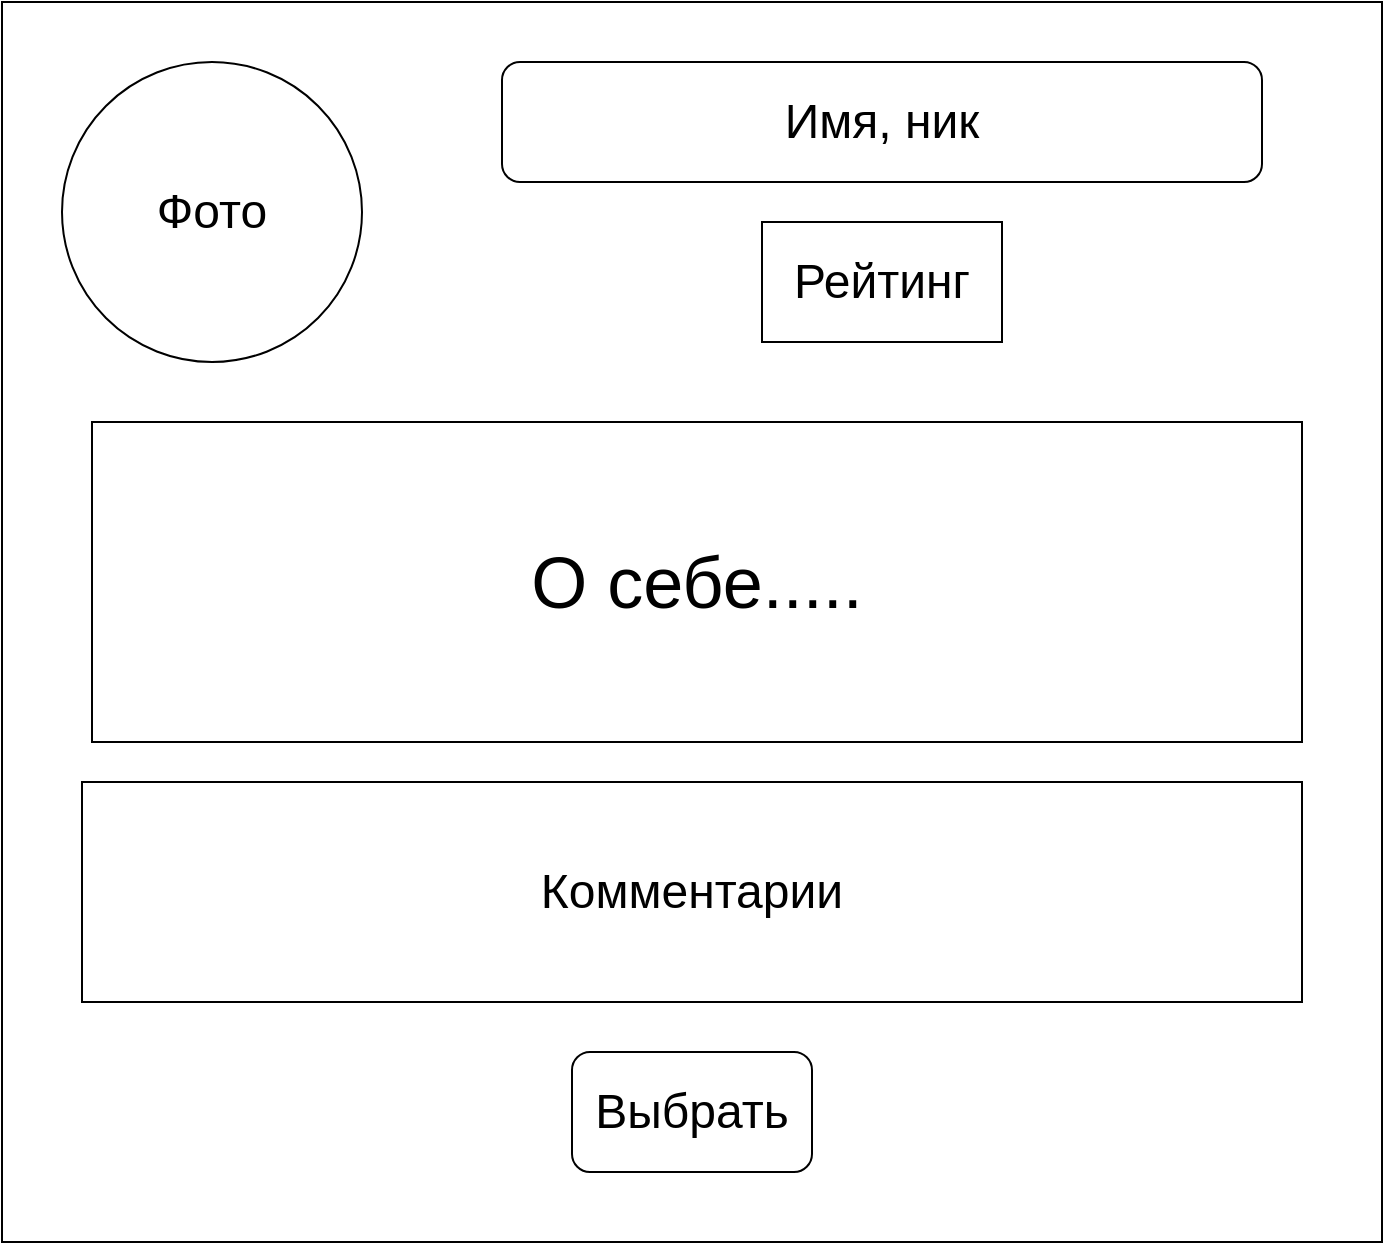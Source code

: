 <mxfile version="12.9.13" type="device"><diagram id="3f5_AKMUHSl0IT2rEvM6" name="Page-1"><mxGraphModel dx="1422" dy="789" grid="1" gridSize="10" guides="1" tooltips="1" connect="1" arrows="1" fold="1" page="1" pageScale="1" pageWidth="827" pageHeight="1169" math="0" shadow="0"><root><mxCell id="0"/><mxCell id="1" parent="0"/><mxCell id="kMmKIY0h6iWMr-wwKMxp-25" value="" style="rounded=0;whiteSpace=wrap;html=1;strokeColor=#000000;fillColor=#FFFFFF;" vertex="1" parent="1"><mxGeometry x="60" y="60" width="690" height="620" as="geometry"/></mxCell><mxCell id="kMmKIY0h6iWMr-wwKMxp-26" value="&lt;font style=&quot;font-size: 24px&quot;&gt;Фото&lt;/font&gt;" style="ellipse;whiteSpace=wrap;html=1;aspect=fixed;strokeColor=#000000;fillColor=#FFFFFF;" vertex="1" parent="1"><mxGeometry x="90" y="90" width="150" height="150" as="geometry"/></mxCell><mxCell id="kMmKIY0h6iWMr-wwKMxp-27" value="&lt;font style=&quot;font-size: 24px&quot;&gt;Имя, ник&lt;/font&gt;" style="rounded=1;whiteSpace=wrap;html=1;strokeColor=#000000;fillColor=#FFFFFF;" vertex="1" parent="1"><mxGeometry x="310" y="90" width="380" height="60" as="geometry"/></mxCell><mxCell id="kMmKIY0h6iWMr-wwKMxp-29" value="&lt;font style=&quot;font-size: 24px&quot;&gt;Рейтинг&lt;/font&gt;" style="rounded=0;whiteSpace=wrap;html=1;strokeColor=#000000;fillColor=#FFFFFF;" vertex="1" parent="1"><mxGeometry x="440" y="170" width="120" height="60" as="geometry"/></mxCell><mxCell id="kMmKIY0h6iWMr-wwKMxp-30" value="&lt;font style=&quot;font-size: 36px&quot;&gt;О себе.....&lt;/font&gt;" style="rounded=0;whiteSpace=wrap;html=1;strokeColor=#000000;fillColor=#FFFFFF;" vertex="1" parent="1"><mxGeometry x="105" y="270" width="605" height="160" as="geometry"/></mxCell><mxCell id="kMmKIY0h6iWMr-wwKMxp-31" value="&lt;font style=&quot;font-size: 24px&quot;&gt;Комментарии&lt;/font&gt;" style="rounded=0;whiteSpace=wrap;html=1;strokeColor=#000000;fillColor=#FFFFFF;" vertex="1" parent="1"><mxGeometry x="100" y="450" width="610" height="110" as="geometry"/></mxCell><mxCell id="kMmKIY0h6iWMr-wwKMxp-32" value="&lt;font style=&quot;font-size: 24px&quot;&gt;Выбрать&lt;/font&gt;" style="rounded=1;whiteSpace=wrap;html=1;strokeColor=#000000;fillColor=#FFFFFF;" vertex="1" parent="1"><mxGeometry x="345" y="585" width="120" height="60" as="geometry"/></mxCell></root></mxGraphModel></diagram></mxfile>